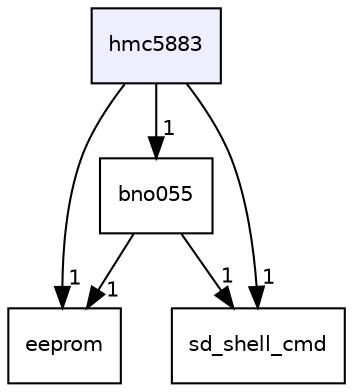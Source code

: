 digraph "hmc5883" {
  compound=true
  node [ fontsize="10", fontname="Helvetica"];
  edge [ labelfontsize="10", labelfontname="Helvetica"];
  dir_73e78294ff6100abc11130bce2fd48c2 [shape=box, label="hmc5883", style="filled", fillcolor="#eeeeff", pencolor="black", URL="dir_73e78294ff6100abc11130bce2fd48c2.html"];
  dir_a84c1585dfb9fdbc90fb56a8ecabf169 [shape=box label="bno055" URL="dir_a84c1585dfb9fdbc90fb56a8ecabf169.html"];
  dir_fa753a09c1860d819d579f23f194701b [shape=box label="eeprom" URL="dir_fa753a09c1860d819d579f23f194701b.html"];
  dir_d91d62955b7477f35b9ee8b17e4ea395 [shape=box label="sd_shell_cmd" URL="dir_d91d62955b7477f35b9ee8b17e4ea395.html"];
  dir_a84c1585dfb9fdbc90fb56a8ecabf169->dir_fa753a09c1860d819d579f23f194701b [headlabel="1", labeldistance=1.5 headhref="dir_000010_000014.html"];
  dir_a84c1585dfb9fdbc90fb56a8ecabf169->dir_d91d62955b7477f35b9ee8b17e4ea395 [headlabel="1", labeldistance=1.5 headhref="dir_000010_000025.html"];
  dir_73e78294ff6100abc11130bce2fd48c2->dir_a84c1585dfb9fdbc90fb56a8ecabf169 [headlabel="1", labeldistance=1.5 headhref="dir_000016_000010.html"];
  dir_73e78294ff6100abc11130bce2fd48c2->dir_fa753a09c1860d819d579f23f194701b [headlabel="1", labeldistance=1.5 headhref="dir_000016_000014.html"];
  dir_73e78294ff6100abc11130bce2fd48c2->dir_d91d62955b7477f35b9ee8b17e4ea395 [headlabel="1", labeldistance=1.5 headhref="dir_000016_000025.html"];
}
